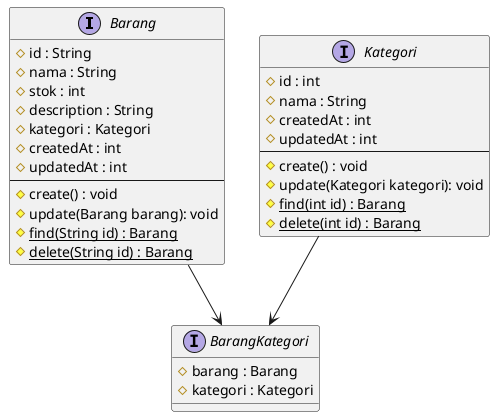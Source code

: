 @startuml
interface Barang {
    # id : String
    # nama : String
    # stok : int
    # description : String
    # kategori : Kategori
    # createdAt : int
    # updatedAt : int
    ---
    # create() : void
    # update(Barang barang): void
    # {static} find(String id) : Barang
    # {static} delete(String id) : Barang
}

interface Kategori {
    # id : int 
    # nama : String
    # createdAt : int
    # updatedAt : int
    ---
    # create() : void
    # update(Kategori kategori): void
    # {static} find(int id) : Barang
    # {static} delete(int id) : Barang
}

interface BarangKategori {
    # barang : Barang
    # kategori : Kategori
}

Barang -d-> BarangKategori
Kategori -d-> BarangKategori
@enduml